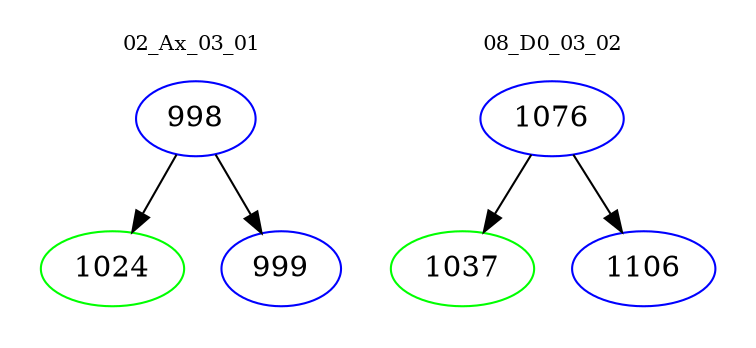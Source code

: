 digraph{
subgraph cluster_0 {
color = white
label = "02_Ax_03_01";
fontsize=10;
T0_998 [label="998", color="blue"]
T0_998 -> T0_1024 [color="black"]
T0_1024 [label="1024", color="green"]
T0_998 -> T0_999 [color="black"]
T0_999 [label="999", color="blue"]
}
subgraph cluster_1 {
color = white
label = "08_D0_03_02";
fontsize=10;
T1_1076 [label="1076", color="blue"]
T1_1076 -> T1_1037 [color="black"]
T1_1037 [label="1037", color="green"]
T1_1076 -> T1_1106 [color="black"]
T1_1106 [label="1106", color="blue"]
}
}
